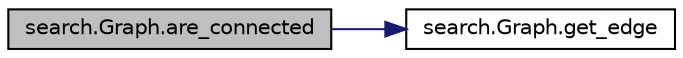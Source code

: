 digraph "search.Graph.are_connected"
{
  edge [fontname="Helvetica",fontsize="10",labelfontname="Helvetica",labelfontsize="10"];
  node [fontname="Helvetica",fontsize="10",shape=record];
  rankdir="LR";
  Node1 [label="search.Graph.are_connected",height=0.2,width=0.4,color="black", fillcolor="grey75", style="filled", fontcolor="black"];
  Node1 -> Node2 [color="midnightblue",fontsize="10",style="solid",fontname="Helvetica"];
  Node2 [label="search.Graph.get_edge",height=0.2,width=0.4,color="black", fillcolor="white", style="filled",URL="$classsearch_1_1_graph.html#a54b7a4a5534191fd8c522ea367d74cb9"];
}
